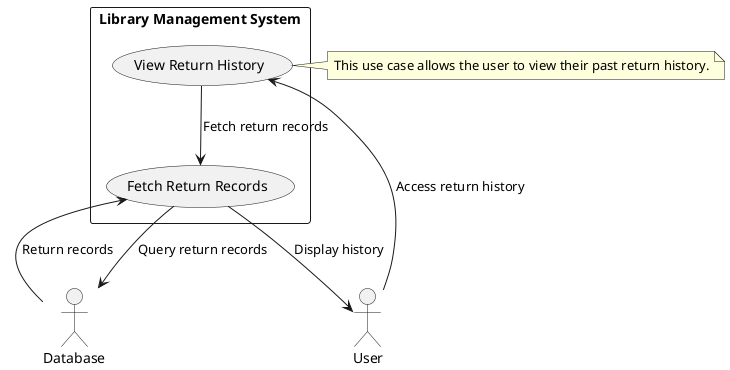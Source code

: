@startuml

actor User
actor Database

rectangle "Library Management System" {
    usecase "View Return History" as UC6
    usecase "Fetch Return Records" as UC7
}

User --> UC6 : "Access return history"
UC6 --> UC7 : "Fetch return records"
UC7 --> Database : "Query return records"
Database --> UC7 : "Return records"
UC7 --> User : "Display history"

note right of UC6
This use case allows the user to view their past return history.
end note

@enduml